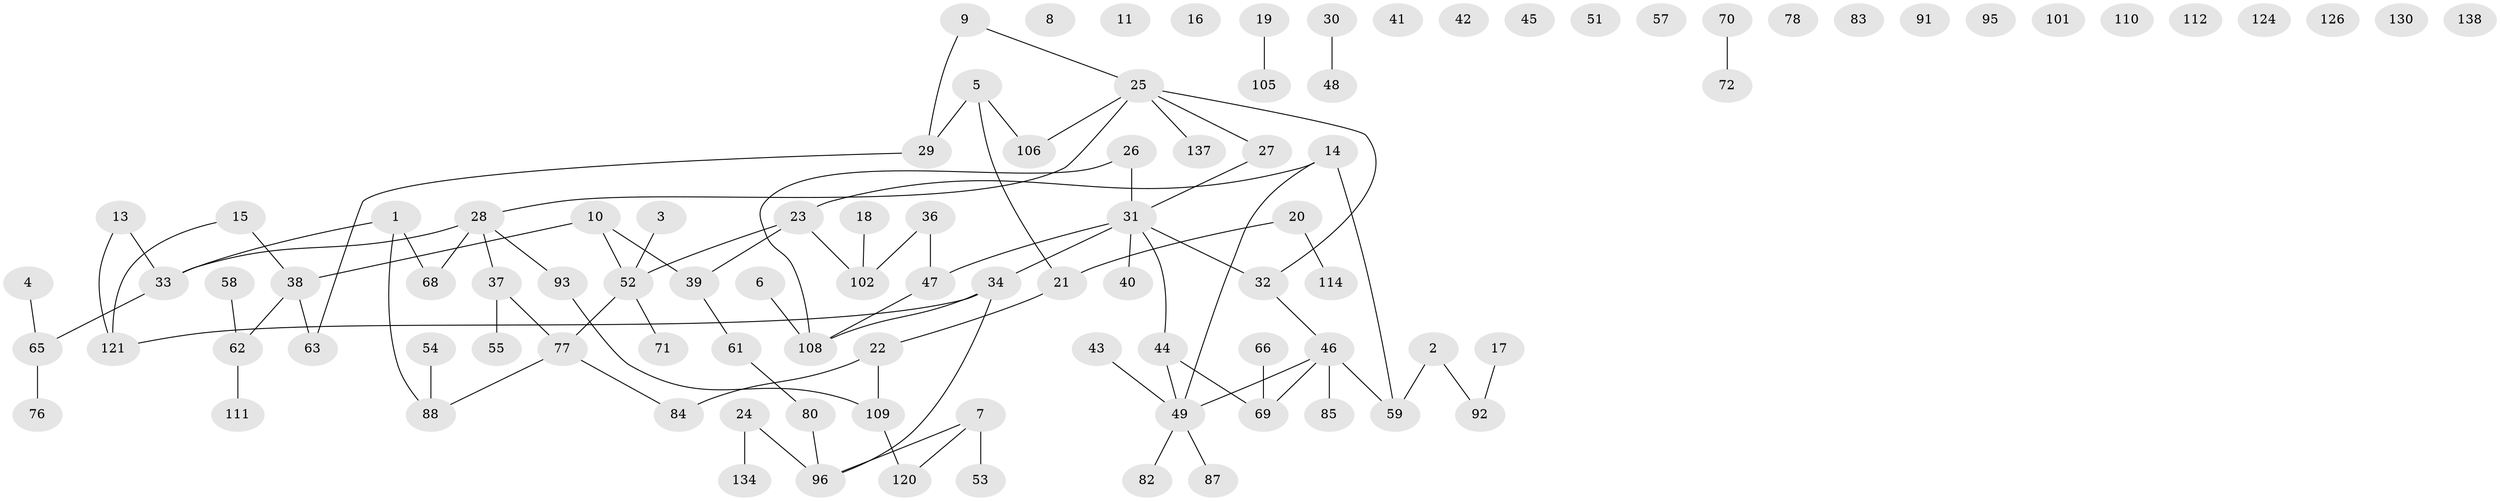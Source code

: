 // Generated by graph-tools (version 1.1) at 2025/23/03/03/25 07:23:29]
// undirected, 98 vertices, 94 edges
graph export_dot {
graph [start="1"]
  node [color=gray90,style=filled];
  1;
  2;
  3;
  4;
  5 [super="+12"];
  6 [super="+50"];
  7 [super="+118"];
  8;
  9;
  10 [super="+86"];
  11;
  13 [super="+67"];
  14 [super="+142"];
  15 [super="+60"];
  16;
  17;
  18;
  19 [super="+75"];
  20;
  21;
  22 [super="+89"];
  23 [super="+64"];
  24;
  25 [super="+113"];
  26 [super="+100"];
  27 [super="+35"];
  28 [super="+74"];
  29 [super="+129"];
  30 [super="+103"];
  31 [super="+131"];
  32;
  33 [super="+94"];
  34 [super="+90"];
  36;
  37 [super="+99"];
  38 [super="+122"];
  39 [super="+136"];
  40;
  41;
  42 [super="+98"];
  43 [super="+117"];
  44 [super="+56"];
  45;
  46 [super="+127"];
  47 [super="+139"];
  48;
  49 [super="+97"];
  51;
  52 [super="+73"];
  53;
  54;
  55;
  57;
  58;
  59 [super="+125"];
  61 [super="+132"];
  62 [super="+81"];
  63;
  65 [super="+143"];
  66;
  68 [super="+140"];
  69 [super="+104"];
  70;
  71;
  72;
  76 [super="+79"];
  77 [super="+123"];
  78;
  80;
  82;
  83;
  84 [super="+115"];
  85;
  87;
  88;
  91;
  92 [super="+133"];
  93 [super="+128"];
  95;
  96 [super="+141"];
  101;
  102 [super="+107"];
  105;
  106;
  108 [super="+119"];
  109 [super="+116"];
  110;
  111;
  112;
  114;
  120 [super="+135"];
  121;
  124;
  126;
  130;
  134;
  137;
  138;
  1 -- 33;
  1 -- 88;
  1 -- 68;
  2 -- 92;
  2 -- 59;
  3 -- 52;
  4 -- 65;
  5 -- 106;
  5 -- 29;
  5 -- 21;
  6 -- 108;
  7 -- 53;
  7 -- 96;
  7 -- 120;
  9 -- 29;
  9 -- 25;
  10 -- 38;
  10 -- 39;
  10 -- 52;
  13 -- 33;
  13 -- 121;
  14 -- 49;
  14 -- 59;
  14 -- 23;
  15 -- 121;
  15 -- 38;
  17 -- 92;
  18 -- 102;
  19 -- 105;
  20 -- 21;
  20 -- 114;
  21 -- 22;
  22 -- 84 [weight=2];
  22 -- 109;
  23 -- 39;
  23 -- 102;
  23 -- 52;
  24 -- 96;
  24 -- 134;
  25 -- 32;
  25 -- 137;
  25 -- 106;
  25 -- 27;
  25 -- 28;
  26 -- 108;
  26 -- 31;
  27 -- 31;
  28 -- 93;
  28 -- 33;
  28 -- 68 [weight=2];
  28 -- 37;
  29 -- 63;
  30 -- 48;
  31 -- 40;
  31 -- 47;
  31 -- 44;
  31 -- 32;
  31 -- 34;
  32 -- 46;
  33 -- 65;
  34 -- 121;
  34 -- 96;
  34 -- 108;
  36 -- 102;
  36 -- 47;
  37 -- 55;
  37 -- 77;
  38 -- 62;
  38 -- 63;
  39 -- 61;
  43 -- 49;
  44 -- 49;
  44 -- 69;
  46 -- 49;
  46 -- 59;
  46 -- 85;
  46 -- 69;
  47 -- 108;
  49 -- 87;
  49 -- 82;
  52 -- 71;
  52 -- 77;
  54 -- 88;
  58 -- 62;
  61 -- 80;
  62 -- 111;
  65 -- 76;
  66 -- 69;
  70 -- 72;
  77 -- 88;
  77 -- 84;
  80 -- 96;
  93 -- 109;
  109 -- 120;
}
